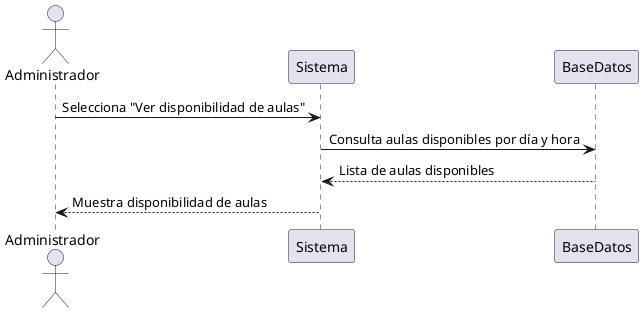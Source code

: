 @startuml
actor Administrador as A

A -> Sistema : Selecciona "Ver disponibilidad de aulas"
Sistema -> BaseDatos : Consulta aulas disponibles por día y hora
BaseDatos --> Sistema : Lista de aulas disponibles
Sistema --> A : Muestra disponibilidad de aulas
@enduml